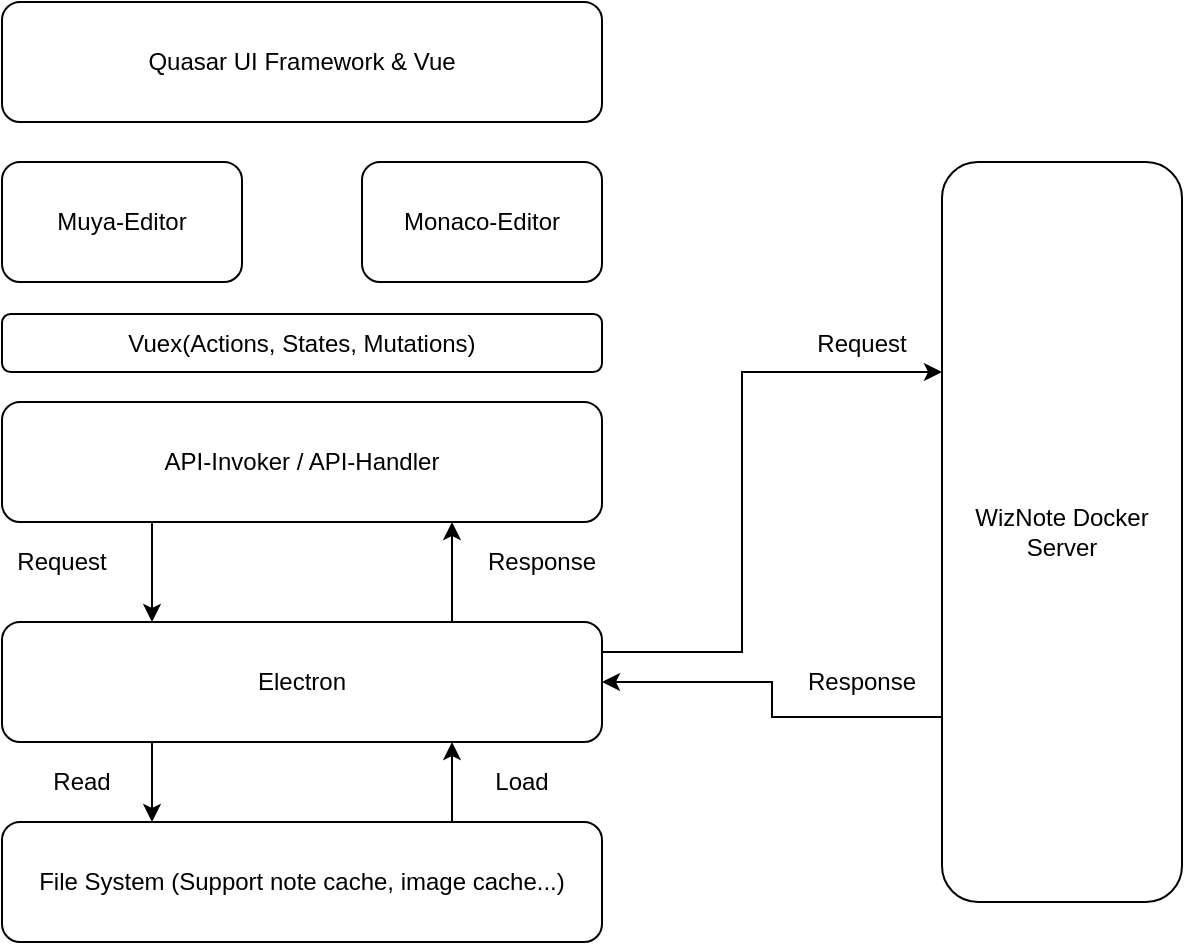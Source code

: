 <mxfile>
    <diagram id="_pqIsA-TEU6oTp4n-gxL" name="第 1 页">
        <mxGraphModel dx="721" dy="424" grid="1" gridSize="10" guides="1" tooltips="1" connect="1" arrows="1" fold="1" page="1" pageScale="1" pageWidth="827" pageHeight="1169" math="0" shadow="0">
            <root>
                <mxCell id="0"/>
                <mxCell id="1" parent="0"/>
                <mxCell id="2" value="Muya-Editor" style="rounded=1;whiteSpace=wrap;html=1;" vertex="1" parent="1">
                    <mxGeometry x="180" y="110" width="120" height="60" as="geometry"/>
                </mxCell>
                <mxCell id="3" value="Monaco-Editor" style="rounded=1;whiteSpace=wrap;html=1;" vertex="1" parent="1">
                    <mxGeometry x="360" y="110" width="120" height="60" as="geometry"/>
                </mxCell>
                <mxCell id="7" style="edgeStyle=orthogonalEdgeStyle;rounded=0;orthogonalLoop=1;jettySize=auto;html=1;exitX=0.25;exitY=1;exitDx=0;exitDy=0;entryX=0.25;entryY=0;entryDx=0;entryDy=0;" edge="1" parent="1" source="4" target="6">
                    <mxGeometry relative="1" as="geometry"/>
                </mxCell>
                <mxCell id="4" value="API-Invoker / API-Handler" style="rounded=1;whiteSpace=wrap;html=1;" vertex="1" parent="1">
                    <mxGeometry x="180" y="230" width="300" height="60" as="geometry"/>
                </mxCell>
                <mxCell id="5" value="Quasar UI Framework &amp;amp; Vue" style="rounded=1;whiteSpace=wrap;html=1;" vertex="1" parent="1">
                    <mxGeometry x="180" y="30" width="300" height="60" as="geometry"/>
                </mxCell>
                <mxCell id="8" style="edgeStyle=orthogonalEdgeStyle;rounded=0;orthogonalLoop=1;jettySize=auto;html=1;exitX=0.75;exitY=0;exitDx=0;exitDy=0;entryX=0.75;entryY=1;entryDx=0;entryDy=0;" edge="1" parent="1" source="6" target="4">
                    <mxGeometry relative="1" as="geometry"/>
                </mxCell>
                <mxCell id="13" style="edgeStyle=orthogonalEdgeStyle;rounded=0;orthogonalLoop=1;jettySize=auto;html=1;exitX=1;exitY=0.25;exitDx=0;exitDy=0;" edge="1" parent="1" source="6" target="12">
                    <mxGeometry relative="1" as="geometry">
                        <Array as="points">
                            <mxPoint x="550" y="355"/>
                            <mxPoint x="550" y="215"/>
                        </Array>
                    </mxGeometry>
                </mxCell>
                <mxCell id="19" style="edgeStyle=orthogonalEdgeStyle;rounded=0;orthogonalLoop=1;jettySize=auto;html=1;exitX=0.25;exitY=1;exitDx=0;exitDy=0;entryX=0.25;entryY=0;entryDx=0;entryDy=0;" edge="1" parent="1" source="6" target="18">
                    <mxGeometry relative="1" as="geometry"/>
                </mxCell>
                <mxCell id="6" value="Electron" style="rounded=1;whiteSpace=wrap;html=1;" vertex="1" parent="1">
                    <mxGeometry x="180" y="340" width="300" height="60" as="geometry"/>
                </mxCell>
                <mxCell id="9" value="Request" style="text;html=1;strokeColor=none;fillColor=none;align=center;verticalAlign=middle;whiteSpace=wrap;rounded=0;" vertex="1" parent="1">
                    <mxGeometry x="190" y="300" width="40" height="20" as="geometry"/>
                </mxCell>
                <mxCell id="10" value="Response" style="text;html=1;strokeColor=none;fillColor=none;align=center;verticalAlign=middle;whiteSpace=wrap;rounded=0;" vertex="1" parent="1">
                    <mxGeometry x="430" y="300" width="40" height="20" as="geometry"/>
                </mxCell>
                <mxCell id="11" value="Vuex(Actions, States, Mutations)" style="rounded=1;whiteSpace=wrap;html=1;" vertex="1" parent="1">
                    <mxGeometry x="180" y="186" width="300" height="29" as="geometry"/>
                </mxCell>
                <mxCell id="14" style="edgeStyle=orthogonalEdgeStyle;rounded=0;orthogonalLoop=1;jettySize=auto;html=1;exitX=0;exitY=0.75;exitDx=0;exitDy=0;" edge="1" parent="1" source="12" target="6">
                    <mxGeometry relative="1" as="geometry"/>
                </mxCell>
                <mxCell id="12" value="WizNote Docker Server" style="rounded=1;whiteSpace=wrap;html=1;" vertex="1" parent="1">
                    <mxGeometry x="650" y="110" width="120" height="370" as="geometry"/>
                </mxCell>
                <mxCell id="15" value="Response" style="text;html=1;strokeColor=none;fillColor=none;align=center;verticalAlign=middle;whiteSpace=wrap;rounded=0;" vertex="1" parent="1">
                    <mxGeometry x="590" y="360" width="40" height="20" as="geometry"/>
                </mxCell>
                <mxCell id="16" value="Request" style="text;html=1;strokeColor=none;fillColor=none;align=center;verticalAlign=middle;whiteSpace=wrap;rounded=0;" vertex="1" parent="1">
                    <mxGeometry x="590" y="190.5" width="40" height="20" as="geometry"/>
                </mxCell>
                <mxCell id="21" style="edgeStyle=orthogonalEdgeStyle;rounded=0;orthogonalLoop=1;jettySize=auto;html=1;exitX=0.75;exitY=0;exitDx=0;exitDy=0;entryX=0.75;entryY=1;entryDx=0;entryDy=0;" edge="1" parent="1" source="18" target="6">
                    <mxGeometry relative="1" as="geometry"/>
                </mxCell>
                <mxCell id="18" value="File System (Support note cache, image cache...)" style="rounded=1;whiteSpace=wrap;html=1;" vertex="1" parent="1">
                    <mxGeometry x="180" y="440" width="300" height="60" as="geometry"/>
                </mxCell>
                <mxCell id="22" value="Read" style="text;html=1;strokeColor=none;fillColor=none;align=center;verticalAlign=middle;whiteSpace=wrap;rounded=0;" vertex="1" parent="1">
                    <mxGeometry x="200" y="410" width="40" height="20" as="geometry"/>
                </mxCell>
                <mxCell id="23" value="Load" style="text;html=1;strokeColor=none;fillColor=none;align=center;verticalAlign=middle;whiteSpace=wrap;rounded=0;" vertex="1" parent="1">
                    <mxGeometry x="420" y="410" width="40" height="20" as="geometry"/>
                </mxCell>
            </root>
        </mxGraphModel>
    </diagram>
</mxfile>